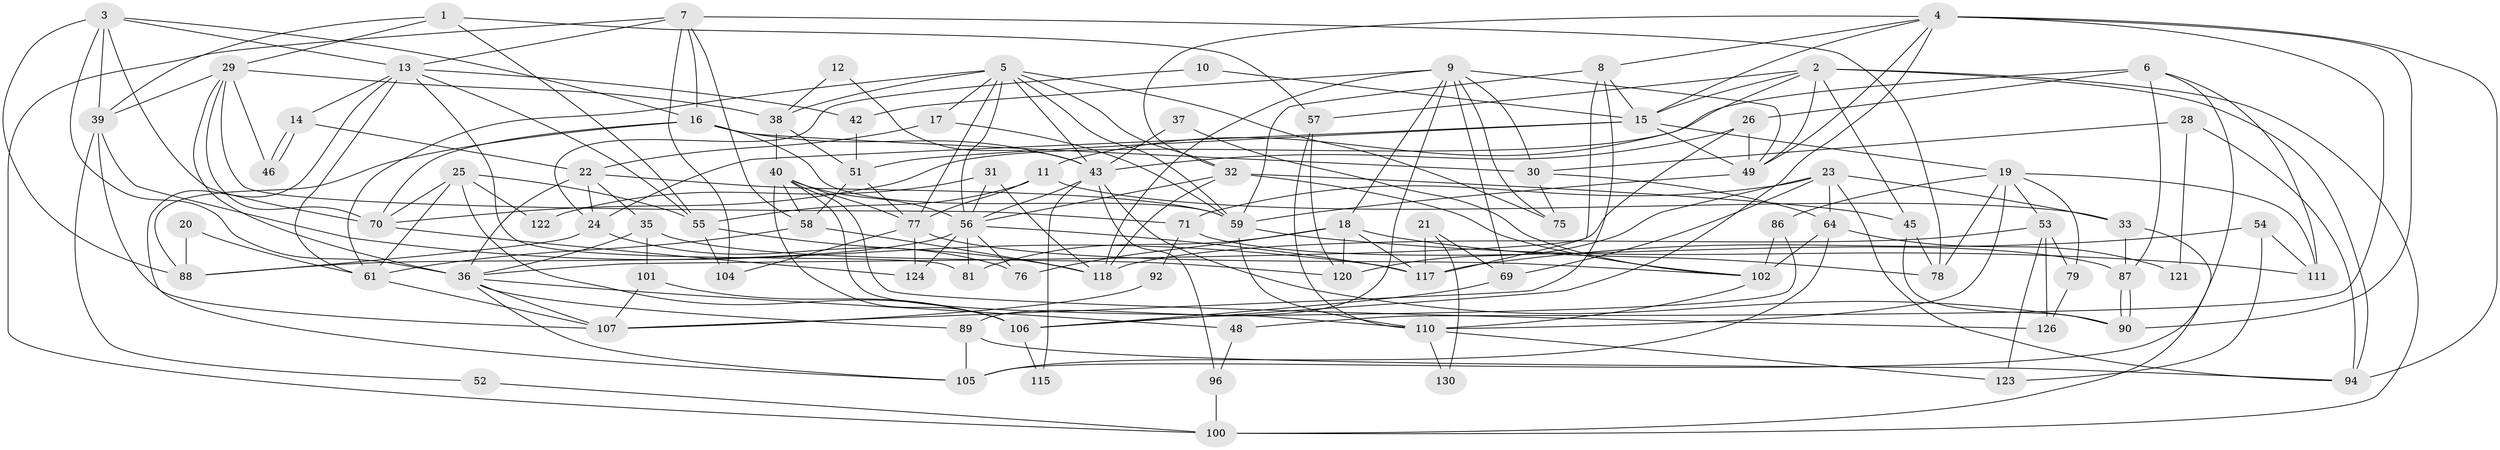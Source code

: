 // original degree distribution, {4: 0.20610687022900764, 5: 0.22137404580152673, 6: 0.07633587786259542, 2: 0.10687022900763359, 3: 0.33587786259541985, 7: 0.04580152671755725, 9: 0.007633587786259542}
// Generated by graph-tools (version 1.1) at 2025/11/02/27/25 16:11:23]
// undirected, 91 vertices, 218 edges
graph export_dot {
graph [start="1"]
  node [color=gray90,style=filled];
  1;
  2 [super="+27"];
  3 [super="+82"];
  4 [super="+66"];
  5 [super="+41"];
  6 [super="+127"];
  7 [super="+98"];
  8;
  9 [super="+114"];
  10;
  11 [super="+44"];
  12;
  13 [super="+99"];
  14;
  15 [super="+47"];
  16 [super="+84"];
  17;
  18 [super="+34"];
  19 [super="+95"];
  20;
  21;
  22 [super="+83"];
  23;
  24;
  25 [super="+65"];
  26;
  28;
  29 [super="+80"];
  30 [super="+68"];
  31;
  32 [super="+93"];
  33 [super="+72"];
  35;
  36 [super="+50"];
  37;
  38 [super="+91"];
  39 [super="+85"];
  40 [super="+67"];
  42;
  43 [super="+131"];
  45 [super="+74"];
  46;
  48 [super="+97"];
  49 [super="+125"];
  51 [super="+63"];
  52;
  53;
  54;
  55;
  56 [super="+103"];
  57;
  58 [super="+73"];
  59 [super="+60"];
  61 [super="+62"];
  64;
  69;
  70 [super="+109"];
  71;
  75;
  76;
  77 [super="+116"];
  78;
  79;
  81;
  86;
  87;
  88;
  89;
  90;
  92;
  94 [super="+128"];
  96;
  100;
  101;
  102;
  104;
  105 [super="+108"];
  106 [super="+112"];
  107 [super="+129"];
  110;
  111 [super="+113"];
  115;
  117;
  118 [super="+119"];
  120;
  121;
  122;
  123;
  124;
  126;
  130;
  1 -- 57;
  1 -- 55;
  1 -- 39;
  1 -- 29;
  2 -- 100;
  2 -- 49;
  2 -- 57;
  2 -- 94;
  2 -- 45;
  2 -- 11;
  2 -- 15;
  3 -- 13;
  3 -- 36;
  3 -- 16;
  3 -- 88;
  3 -- 39;
  3 -- 70;
  4 -- 90;
  4 -- 32;
  4 -- 49;
  4 -- 8;
  4 -- 106;
  4 -- 94;
  4 -- 15;
  4 -- 48;
  5 -- 56;
  5 -- 75;
  5 -- 17;
  5 -- 38;
  5 -- 61;
  5 -- 32;
  5 -- 59;
  5 -- 43;
  5 -- 77;
  6 -- 26;
  6 -- 111;
  6 -- 70;
  6 -- 105;
  6 -- 87;
  7 -- 16;
  7 -- 58;
  7 -- 78;
  7 -- 100;
  7 -- 104;
  7 -- 13;
  8 -- 59;
  8 -- 117;
  8 -- 107;
  8 -- 15;
  9 -- 75;
  9 -- 49;
  9 -- 89;
  9 -- 69;
  9 -- 118;
  9 -- 42;
  9 -- 30;
  9 -- 18;
  10 -- 24;
  10 -- 15;
  11 -- 33;
  11 -- 55;
  11 -- 77;
  12 -- 38;
  12 -- 43;
  13 -- 81;
  13 -- 42;
  13 -- 55;
  13 -- 105;
  13 -- 14;
  13 -- 61;
  14 -- 46;
  14 -- 46;
  14 -- 22;
  15 -- 49;
  15 -- 24;
  15 -- 19;
  15 -- 51;
  16 -- 88;
  16 -- 59;
  16 -- 30;
  16 -- 43;
  16 -- 70;
  17 -- 59;
  17 -- 22;
  18 -- 117;
  18 -- 76;
  18 -- 120;
  18 -- 81;
  18 -- 78;
  19 -- 86;
  19 -- 110;
  19 -- 78;
  19 -- 53;
  19 -- 111;
  19 -- 79;
  20 -- 88;
  20 -- 61;
  21 -- 69;
  21 -- 117;
  21 -- 130;
  22 -- 35;
  22 -- 24;
  22 -- 36;
  22 -- 59;
  23 -- 120;
  23 -- 94 [weight=2];
  23 -- 64;
  23 -- 69;
  23 -- 71;
  23 -- 33;
  24 -- 88;
  24 -- 76;
  25 -- 55;
  25 -- 106;
  25 -- 122;
  25 -- 61;
  25 -- 70;
  26 -- 49;
  26 -- 43;
  26 -- 36;
  28 -- 94;
  28 -- 121;
  28 -- 30;
  29 -- 71;
  29 -- 38;
  29 -- 39;
  29 -- 70;
  29 -- 46;
  29 -- 36;
  30 -- 64;
  30 -- 75;
  31 -- 118;
  31 -- 122;
  31 -- 56;
  32 -- 45;
  32 -- 102;
  32 -- 118;
  32 -- 56;
  33 -- 100;
  33 -- 87;
  35 -- 36;
  35 -- 101;
  35 -- 120;
  36 -- 105;
  36 -- 89;
  36 -- 107;
  36 -- 48;
  37 -- 102;
  37 -- 43;
  38 -- 40;
  38 -- 51;
  39 -- 117;
  39 -- 107;
  39 -- 52;
  40 -- 77;
  40 -- 58;
  40 -- 56;
  40 -- 126;
  40 -- 110;
  40 -- 106;
  42 -- 51;
  43 -- 96;
  43 -- 115;
  43 -- 56;
  43 -- 90;
  45 -- 78;
  45 -- 90;
  48 -- 96;
  49 -- 59;
  51 -- 58;
  51 -- 77;
  52 -- 100;
  53 -- 118;
  53 -- 79;
  53 -- 123;
  53 -- 126;
  54 -- 111;
  54 -- 117;
  54 -- 123;
  55 -- 104;
  55 -- 118;
  56 -- 124;
  56 -- 81;
  56 -- 117;
  56 -- 88;
  56 -- 76;
  57 -- 110;
  57 -- 120;
  58 -- 118;
  58 -- 61;
  59 -- 110;
  59 -- 111;
  61 -- 107;
  64 -- 102;
  64 -- 121;
  64 -- 105;
  69 -- 106;
  70 -- 124;
  71 -- 87;
  71 -- 92;
  77 -- 102 [weight=2];
  77 -- 124;
  77 -- 104;
  79 -- 126;
  86 -- 102;
  86 -- 106;
  87 -- 90;
  87 -- 90;
  89 -- 94;
  89 -- 105;
  92 -- 107;
  96 -- 100;
  101 -- 106;
  101 -- 107;
  102 -- 110;
  106 -- 115;
  110 -- 123;
  110 -- 130;
}
